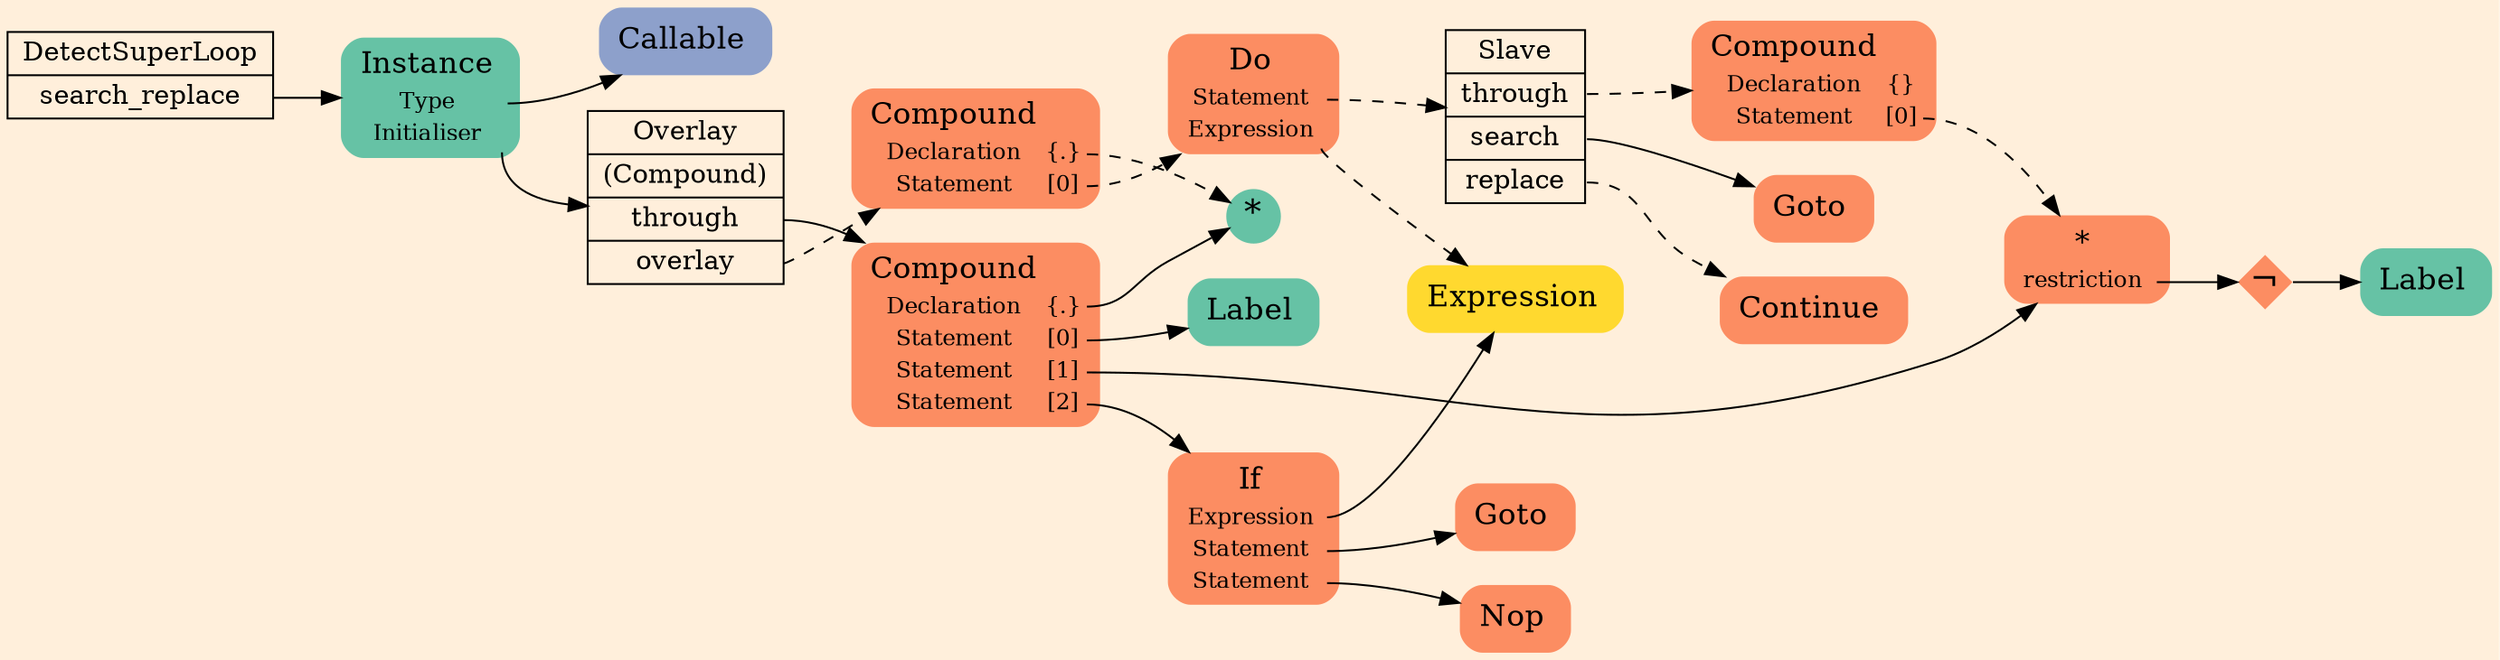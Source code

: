 digraph Inferno {
graph [
    rankdir = "LR"
    bgcolor = antiquewhite1
    color = black
    fontcolor = black
];
node [
];
// -------------------- transformation figure --------------------
"CR#P85-0" [
    shape = "record"
    fillcolor = antiquewhite1
    label = "<fixed> DetectSuperLoop | <port0> search_replace"
    style = "filled"
    fontsize = "14"
    color = black
    fontcolor = black
];

"#B-2-1571" [
    shape = "plaintext"
    fillcolor = "/set28/1"
    label = <<TABLE BORDER="0" CELLBORDER="0" CELLSPACING="0">
     <TR><TD><FONT POINT-SIZE="16.0">Instance</FONT></TD><TD></TD></TR>
     <TR><TD>Type</TD><TD PORT="port0"></TD></TR>
     <TR><TD>Initialiser</TD><TD PORT="port1"></TD></TR>
    </TABLE>>
    style = "rounded,filled"
    fontsize = "12"
];

"#B-2-1587" [
    shape = "plaintext"
    fillcolor = "/set28/3"
    label = <<TABLE BORDER="0" CELLBORDER="0" CELLSPACING="0">
     <TR><TD><FONT POINT-SIZE="16.0">Callable</FONT></TD><TD></TD></TR>
    </TABLE>>
    style = "rounded,filled"
    fontsize = "12"
];

"#B-2-1583" [
    shape = "record"
    fillcolor = antiquewhite1
    label = "<fixed> Overlay | <port0> (Compound) | <port1> through | <port2> overlay"
    style = "filled"
    fontsize = "14"
    color = black
    fontcolor = black
];

"#B-2-1572" [
    shape = "plaintext"
    fillcolor = "/set28/2"
    label = <<TABLE BORDER="0" CELLBORDER="0" CELLSPACING="0">
     <TR><TD><FONT POINT-SIZE="16.0">Compound</FONT></TD><TD></TD></TR>
     <TR><TD>Declaration</TD><TD PORT="port0">{.}</TD></TR>
     <TR><TD>Statement</TD><TD PORT="port1">[0]</TD></TR>
     <TR><TD>Statement</TD><TD PORT="port2">[1]</TD></TR>
     <TR><TD>Statement</TD><TD PORT="port3">[2]</TD></TR>
    </TABLE>>
    style = "rounded,filled"
    fontsize = "12"
];

"#B-2-1575" [
    shape = "circle"
    fillcolor = "/set28/1"
    label = <*>
    style = "filled"
    fontsize = "18"
    penwidth = 0.0
    fixedsize = true
    width = 0.4
    height = 0.4
];

"#B-2-1577" [
    shape = "plaintext"
    fillcolor = "/set28/1"
    label = <<TABLE BORDER="0" CELLBORDER="0" CELLSPACING="0">
     <TR><TD><FONT POINT-SIZE="16.0">Label</FONT></TD><TD></TD></TR>
    </TABLE>>
    style = "rounded,filled"
    fontsize = "12"
];

"#B-2-1576" [
    shape = "plaintext"
    fillcolor = "/set28/2"
    label = <<TABLE BORDER="0" CELLBORDER="0" CELLSPACING="0">
     <TR><TD><FONT POINT-SIZE="16.0">*</FONT></TD><TD></TD></TR>
     <TR><TD>restriction</TD><TD PORT="port0"></TD></TR>
    </TABLE>>
    style = "rounded,filled"
    fontsize = "12"
];

"#B-2-1581" [
    shape = "diamond"
    fillcolor = "/set28/2"
    label = <¬>
    style = "filled"
    fontsize = "18"
    penwidth = 0.0
    fixedsize = true
    width = 0.4
    height = 0.4
];

"#B-2-1588" [
    shape = "plaintext"
    fillcolor = "/set28/1"
    label = <<TABLE BORDER="0" CELLBORDER="0" CELLSPACING="0">
     <TR><TD><FONT POINT-SIZE="16.0">Label</FONT></TD><TD></TD></TR>
    </TABLE>>
    style = "rounded,filled"
    fontsize = "12"
];

"#B-2-1578" [
    shape = "plaintext"
    fillcolor = "/set28/2"
    label = <<TABLE BORDER="0" CELLBORDER="0" CELLSPACING="0">
     <TR><TD><FONT POINT-SIZE="16.0">If</FONT></TD><TD></TD></TR>
     <TR><TD>Expression</TD><TD PORT="port0"></TD></TR>
     <TR><TD>Statement</TD><TD PORT="port1"></TD></TR>
     <TR><TD>Statement</TD><TD PORT="port2"></TD></TR>
    </TABLE>>
    style = "rounded,filled"
    fontsize = "12"
];

"#B-2-1580" [
    shape = "plaintext"
    fillcolor = "/set28/6"
    label = <<TABLE BORDER="0" CELLBORDER="0" CELLSPACING="0">
     <TR><TD><FONT POINT-SIZE="16.0">Expression</FONT></TD><TD></TD></TR>
    </TABLE>>
    style = "rounded,filled"
    fontsize = "12"
];

"#B-2-1579" [
    shape = "plaintext"
    fillcolor = "/set28/2"
    label = <<TABLE BORDER="0" CELLBORDER="0" CELLSPACING="0">
     <TR><TD><FONT POINT-SIZE="16.0">Goto</FONT></TD><TD></TD></TR>
    </TABLE>>
    style = "rounded,filled"
    fontsize = "12"
];

"#B-2-1589" [
    shape = "plaintext"
    fillcolor = "/set28/2"
    label = <<TABLE BORDER="0" CELLBORDER="0" CELLSPACING="0">
     <TR><TD><FONT POINT-SIZE="16.0">Nop</FONT></TD><TD></TD></TR>
    </TABLE>>
    style = "rounded,filled"
    fontsize = "12"
];

"#B-2-1573" [
    shape = "plaintext"
    fillcolor = "/set28/2"
    label = <<TABLE BORDER="0" CELLBORDER="0" CELLSPACING="0">
     <TR><TD><FONT POINT-SIZE="16.0">Compound</FONT></TD><TD></TD></TR>
     <TR><TD>Declaration</TD><TD PORT="port0">{.}</TD></TR>
     <TR><TD>Statement</TD><TD PORT="port1">[0]</TD></TR>
    </TABLE>>
    style = "rounded,filled"
    fontsize = "12"
];

"#B-2-1582" [
    shape = "plaintext"
    fillcolor = "/set28/2"
    label = <<TABLE BORDER="0" CELLBORDER="0" CELLSPACING="0">
     <TR><TD><FONT POINT-SIZE="16.0">Do</FONT></TD><TD></TD></TR>
     <TR><TD>Statement</TD><TD PORT="port0"></TD></TR>
     <TR><TD>Expression</TD><TD PORT="port1"></TD></TR>
    </TABLE>>
    style = "rounded,filled"
    fontsize = "12"
];

"#B-2-1586" [
    shape = "record"
    fillcolor = antiquewhite1
    label = "<fixed> Slave | <port0> through | <port1> search | <port2> replace"
    style = "filled"
    fontsize = "14"
    color = black
    fontcolor = black
];

"#B-2-1574" [
    shape = "plaintext"
    fillcolor = "/set28/2"
    label = <<TABLE BORDER="0" CELLBORDER="0" CELLSPACING="0">
     <TR><TD><FONT POINT-SIZE="16.0">Compound</FONT></TD><TD></TD></TR>
     <TR><TD>Declaration</TD><TD PORT="port0">{}</TD></TR>
     <TR><TD>Statement</TD><TD PORT="port1">[0]</TD></TR>
    </TABLE>>
    style = "rounded,filled"
    fontsize = "12"
];

"#B-2-1585" [
    shape = "plaintext"
    fillcolor = "/set28/2"
    label = <<TABLE BORDER="0" CELLBORDER="0" CELLSPACING="0">
     <TR><TD><FONT POINT-SIZE="16.0">Goto</FONT></TD><TD></TD></TR>
    </TABLE>>
    style = "rounded,filled"
    fontsize = "12"
];

"#B-2-1584" [
    shape = "plaintext"
    fillcolor = "/set28/2"
    label = <<TABLE BORDER="0" CELLBORDER="0" CELLSPACING="0">
     <TR><TD><FONT POINT-SIZE="16.0">Continue</FONT></TD><TD></TD></TR>
    </TABLE>>
    style = "rounded,filled"
    fontsize = "12"
];



// -------------------- links --------------------
// links for block CR#P85-0
"CR#P85-0":port0 -> "#B-2-1571" [
    style="solid"
    color = black
    fontcolor = black
];

// links for block #B-2-1571
"#B-2-1571":port0 -> "#B-2-1587" [
    style="solid"
    color = black
    fontcolor = black
];

"#B-2-1571":port1 -> "#B-2-1583" [
    style="solid"
    color = black
    fontcolor = black
];

// links for block #B-2-1587
// links for block #B-2-1583
"#B-2-1583":port1 -> "#B-2-1572" [
    style="solid"
    color = black
    fontcolor = black
];

"#B-2-1583":port2 -> "#B-2-1573" [
    style="dashed"
    color = black
    fontcolor = black
];

// links for block #B-2-1572
"#B-2-1572":port0 -> "#B-2-1575" [
    style="solid"
    color = black
    fontcolor = black
];

"#B-2-1572":port1 -> "#B-2-1577" [
    style="solid"
    color = black
    fontcolor = black
];

"#B-2-1572":port2 -> "#B-2-1576" [
    style="solid"
    color = black
    fontcolor = black
];

"#B-2-1572":port3 -> "#B-2-1578" [
    style="solid"
    color = black
    fontcolor = black
];

// links for block #B-2-1575
// links for block #B-2-1577
// links for block #B-2-1576
"#B-2-1576":port0 -> "#B-2-1581" [
    style="solid"
    color = black
    fontcolor = black
];

// links for block #B-2-1581
"#B-2-1581" -> "#B-2-1588" [
    style="solid"
    color = black
    fontcolor = black
];

// links for block #B-2-1588
// links for block #B-2-1578
"#B-2-1578":port0 -> "#B-2-1580" [
    style="solid"
    color = black
    fontcolor = black
];

"#B-2-1578":port1 -> "#B-2-1579" [
    style="solid"
    color = black
    fontcolor = black
];

"#B-2-1578":port2 -> "#B-2-1589" [
    style="solid"
    color = black
    fontcolor = black
];

// links for block #B-2-1580
// links for block #B-2-1579
// links for block #B-2-1589
// links for block #B-2-1573
"#B-2-1573":port0 -> "#B-2-1575" [
    style="dashed"
    color = black
    fontcolor = black
];

"#B-2-1573":port1 -> "#B-2-1582" [
    style="dashed"
    color = black
    fontcolor = black
];

// links for block #B-2-1582
"#B-2-1582":port0 -> "#B-2-1586" [
    style="dashed"
    color = black
    fontcolor = black
];

"#B-2-1582":port1 -> "#B-2-1580" [
    style="dashed"
    color = black
    fontcolor = black
];

// links for block #B-2-1586
"#B-2-1586":port0 -> "#B-2-1574" [
    style="dashed"
    color = black
    fontcolor = black
];

"#B-2-1586":port1 -> "#B-2-1585" [
    style="solid"
    color = black
    fontcolor = black
];

"#B-2-1586":port2 -> "#B-2-1584" [
    style="dashed"
    color = black
    fontcolor = black
];

// links for block #B-2-1574
"#B-2-1574":port1 -> "#B-2-1576" [
    style="dashed"
    color = black
    fontcolor = black
];

// links for block #B-2-1585
// links for block #B-2-1584
}
